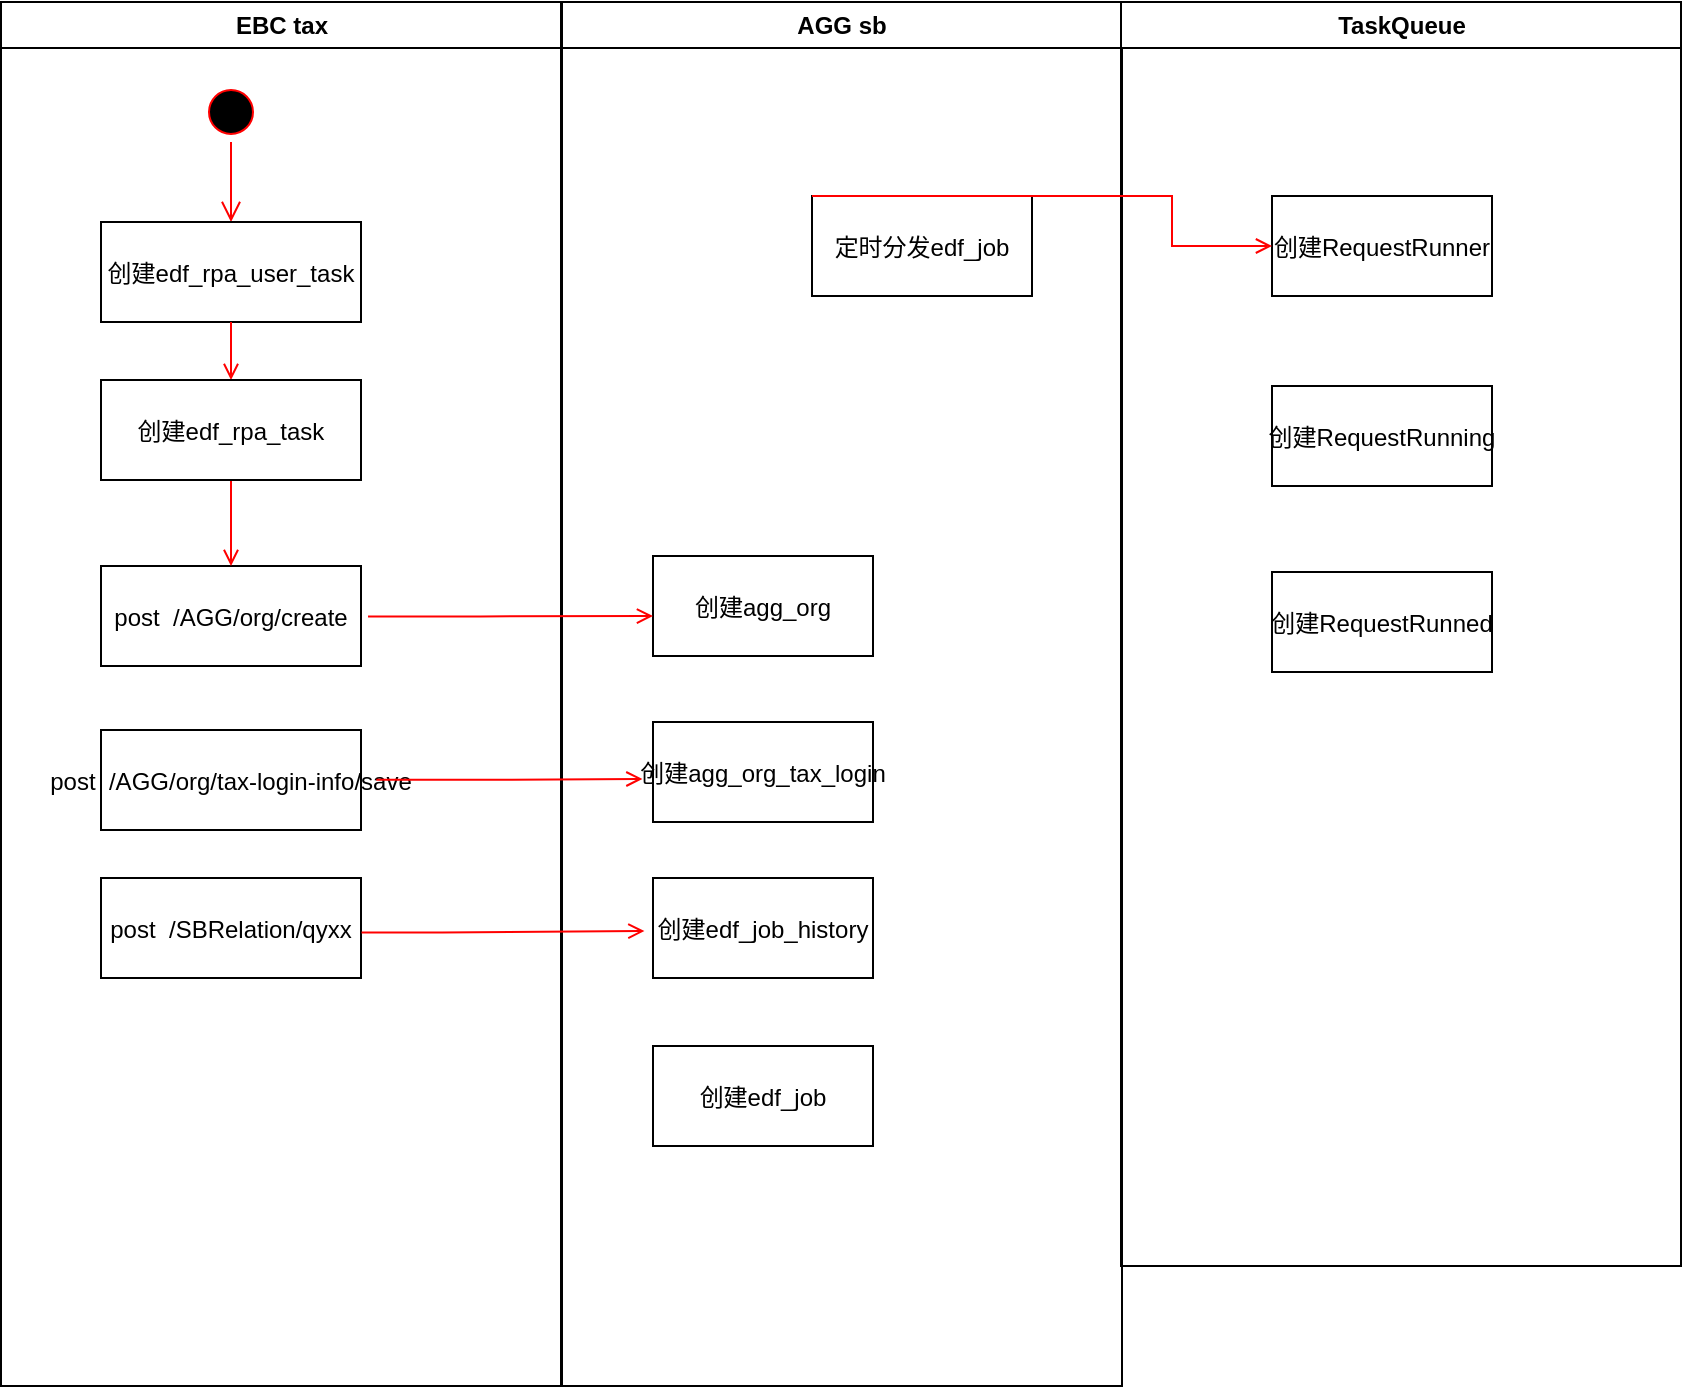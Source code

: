 <mxfile version="17.1.3" type="github">
  <diagram name="Page-1" id="e7e014a7-5840-1c2e-5031-d8a46d1fe8dd">
    <mxGraphModel dx="1044" dy="611" grid="1" gridSize="10" guides="1" tooltips="1" connect="1" arrows="1" fold="1" page="1" pageScale="1" pageWidth="1169" pageHeight="826" background="none" math="0" shadow="0">
      <root>
        <mxCell id="0" />
        <mxCell id="1" parent="0" />
        <mxCell id="3" value="AGG sb" style="swimlane;whiteSpace=wrap" parent="1" vertex="1">
          <mxGeometry x="445" y="128" width="280" height="692" as="geometry" />
        </mxCell>
        <mxCell id="Q-DzYaxopEI5NaQJYfeh-48" value="创建agg_org" style="" parent="3" vertex="1">
          <mxGeometry x="45.5" y="277" width="110" height="50" as="geometry" />
        </mxCell>
        <mxCell id="Q-DzYaxopEI5NaQJYfeh-50" value="创建agg_org_tax_login" style="" parent="3" vertex="1">
          <mxGeometry x="45.5" y="360" width="110" height="50" as="geometry" />
        </mxCell>
        <mxCell id="15" value="创建edf_job_history" style="" parent="3" vertex="1">
          <mxGeometry x="45.5" y="438" width="110" height="50" as="geometry" />
        </mxCell>
        <mxCell id="16" value="创建edf_job" style="" parent="3" vertex="1">
          <mxGeometry x="45.5" y="522" width="110" height="50" as="geometry" />
        </mxCell>
        <mxCell id="j22nPI3IeONgyDLey1VX-16" value="定时分发edf_job" style="" vertex="1" parent="3">
          <mxGeometry x="125" y="97" width="110" height="50" as="geometry" />
        </mxCell>
        <mxCell id="2" value="EBC tax" style="swimlane;whiteSpace=wrap" parent="1" vertex="1">
          <mxGeometry x="164.5" y="128" width="280" height="692" as="geometry" />
        </mxCell>
        <mxCell id="5" value="" style="ellipse;shape=startState;fillColor=#000000;strokeColor=#ff0000;" parent="2" vertex="1">
          <mxGeometry x="100" y="40" width="30" height="30" as="geometry" />
        </mxCell>
        <mxCell id="6" value="" style="edgeStyle=elbowEdgeStyle;elbow=horizontal;verticalAlign=bottom;endArrow=open;endSize=8;strokeColor=#FF0000;endFill=1;rounded=0" parent="2" source="5" target="7" edge="1">
          <mxGeometry x="100" y="40" as="geometry">
            <mxPoint x="115" y="110" as="targetPoint" />
          </mxGeometry>
        </mxCell>
        <mxCell id="7" value="创建edf_rpa_user_task" style="" parent="2" vertex="1">
          <mxGeometry x="50" y="110" width="130" height="50" as="geometry" />
        </mxCell>
        <mxCell id="9" value="" style="endArrow=open;strokeColor=#FF0000;endFill=1;rounded=0" parent="2" source="7" target="8" edge="1">
          <mxGeometry relative="1" as="geometry" />
        </mxCell>
        <mxCell id="10" value="post  /AGG/org/create" style="" parent="2" vertex="1">
          <mxGeometry x="50" y="282" width="130" height="50" as="geometry" />
        </mxCell>
        <mxCell id="11" value="" style="endArrow=open;strokeColor=#FF0000;endFill=1;rounded=0" parent="2" source="8" target="10" edge="1">
          <mxGeometry relative="1" as="geometry" />
        </mxCell>
        <mxCell id="Q-DzYaxopEI5NaQJYfeh-45" value="post  /AGG/org/tax-login-info/save" style="" parent="2" vertex="1">
          <mxGeometry x="50" y="364" width="130" height="50" as="geometry" />
        </mxCell>
        <mxCell id="Q-DzYaxopEI5NaQJYfeh-46" value="post  /SBRelation/qyxx" style="" parent="2" vertex="1">
          <mxGeometry x="50" y="438" width="130" height="50" as="geometry" />
        </mxCell>
        <mxCell id="8" value="创建edf_rpa_task" style="" parent="2" vertex="1">
          <mxGeometry x="50" y="189" width="130" height="50" as="geometry" />
        </mxCell>
        <mxCell id="4" value="TaskQueue" style="swimlane;whiteSpace=wrap" parent="1" vertex="1">
          <mxGeometry x="724.5" y="128" width="280" height="632" as="geometry" />
        </mxCell>
        <mxCell id="Q-DzYaxopEI5NaQJYfeh-42" value="创建RequestRunner" style="" parent="4" vertex="1">
          <mxGeometry x="75.5" y="97" width="110" height="50" as="geometry" />
        </mxCell>
        <mxCell id="Q-DzYaxopEI5NaQJYfeh-43" value="创建RequestRunning" style="" parent="4" vertex="1">
          <mxGeometry x="75.5" y="192" width="110" height="50" as="geometry" />
        </mxCell>
        <mxCell id="Q-DzYaxopEI5NaQJYfeh-44" value="创建RequestRunned" style="" parent="4" vertex="1">
          <mxGeometry x="75.5" y="285" width="110" height="50" as="geometry" />
        </mxCell>
        <mxCell id="Q-DzYaxopEI5NaQJYfeh-41" value="" style="edgeStyle=elbowEdgeStyle;elbow=horizontal;strokeColor=#FF0000;endArrow=open;endFill=1;rounded=0;exitX=1.002;exitY=0.545;exitDx=0;exitDy=0;exitPerimeter=0;entryX=-0.039;entryY=0.53;entryDx=0;entryDy=0;entryPerimeter=0;" parent="1" source="Q-DzYaxopEI5NaQJYfeh-46" target="15" edge="1">
          <mxGeometry width="100" height="100" relative="1" as="geometry">
            <mxPoint x="334.5" y="480" as="sourcePoint" />
            <mxPoint x="420" y="510" as="targetPoint" />
            <Array as="points">
              <mxPoint x="385" y="570" />
            </Array>
          </mxGeometry>
        </mxCell>
        <mxCell id="Q-DzYaxopEI5NaQJYfeh-49" value="" style="edgeStyle=elbowEdgeStyle;elbow=horizontal;strokeColor=#FF0000;endArrow=open;endFill=1;rounded=0;exitX=1.027;exitY=0.504;exitDx=0;exitDy=0;exitPerimeter=0;entryX=0;entryY=0.6;entryDx=0;entryDy=0;entryPerimeter=0;" parent="1" source="10" target="Q-DzYaxopEI5NaQJYfeh-48" edge="1">
          <mxGeometry width="100" height="100" relative="1" as="geometry">
            <mxPoint x="354" y="472.25" as="sourcePoint" />
            <mxPoint x="584.28" y="340" as="targetPoint" />
            <Array as="points">
              <mxPoint x="404.28" y="415" />
            </Array>
          </mxGeometry>
        </mxCell>
        <mxCell id="Q-DzYaxopEI5NaQJYfeh-52" value="" style="edgeStyle=elbowEdgeStyle;elbow=horizontal;strokeColor=#FF0000;endArrow=open;endFill=1;rounded=0;exitX=1.059;exitY=0.497;exitDx=0;exitDy=0;exitPerimeter=0;entryX=-0.048;entryY=0.569;entryDx=0;entryDy=0;entryPerimeter=0;" parent="1" source="Q-DzYaxopEI5NaQJYfeh-45" target="Q-DzYaxopEI5NaQJYfeh-50" edge="1">
          <mxGeometry width="100" height="100" relative="1" as="geometry">
            <mxPoint x="347.47" y="488.2" as="sourcePoint" />
            <mxPoint x="500" y="280" as="targetPoint" />
            <Array as="points">
              <mxPoint x="420" y="510" />
            </Array>
          </mxGeometry>
        </mxCell>
        <mxCell id="j22nPI3IeONgyDLey1VX-17" value="" style="edgeStyle=elbowEdgeStyle;elbow=horizontal;strokeColor=#FF0000;endArrow=open;endFill=1;rounded=0;exitX=0;exitY=0;exitDx=0;exitDy=0;" edge="1" parent="1" source="j22nPI3IeONgyDLey1VX-16" target="Q-DzYaxopEI5NaQJYfeh-42">
          <mxGeometry width="100" height="100" relative="1" as="geometry">
            <mxPoint x="683.96" y="248.3" as="sourcePoint" />
            <mxPoint x="790" y="264" as="targetPoint" />
            <Array as="points">
              <mxPoint x="750" y="250" />
            </Array>
          </mxGeometry>
        </mxCell>
      </root>
    </mxGraphModel>
  </diagram>
</mxfile>
